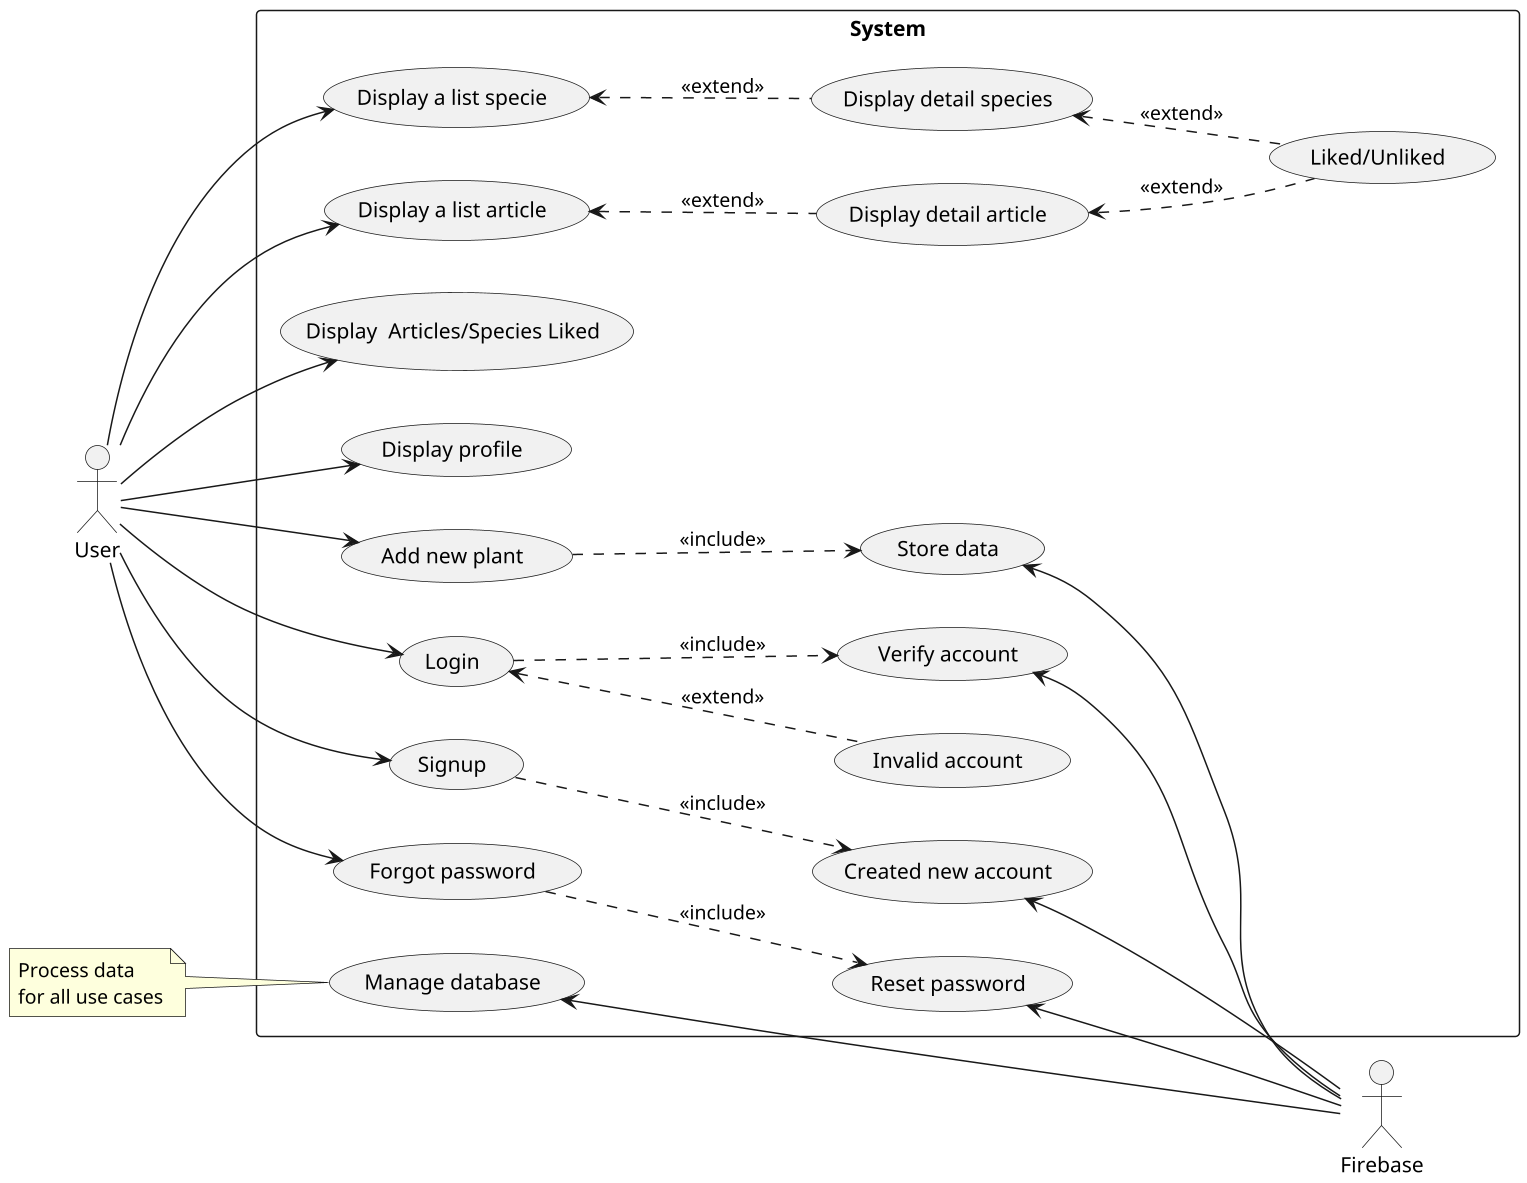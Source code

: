 @startuml system
scale 1.5
'scale 1.5 | scale 200 width | scale 100 height | scale [max] 200x100
left to right direction
actor "User" as user
actor "Firebase" as firebase

rectangle System {
  usecase "Display a list specie" as display_species
  usecase "Display a list article" as display_articles
  usecase "Display detail species" as display_detail_specie
  usecase "Display detail article" as display_detail_article
  usecase "Display  Articles/Species Liked" as display_liked
  usecase "Display profile" as display_profile
  usecase "Add new plant" as add_new_plant
  usecase "Store data" as store_data
  usecase "Liked/Unliked" as like
  usecase "Manage database" as manage_database
  usecase "Login" as login
  usecase "Signup" as signup
  usecase "Verify account" as verify
  usecase "Invalid account" as invalid
  usecase "Created new account" as create_account
  usecase "Forgot password" as forgot_password
  usecase "Reset password" as reset_password
}

'User
'Adding new plant
user --> add_new_plant
user --> display_profile
user --> display_liked
add_new_plant ..> store_data : <<include>>
'Display
user --> display_species
user --> display_articles
display_species <.. display_detail_specie : <<extend>>
display_articles <.. display_detail_article : <<extend>>
display_detail_specie <.. like : <<extend>>
display_detail_article <.. like : <<extend>>
'Login & signup
user --> login
user --> signup
user --> forgot_password
login ..> verify : <<include>>
login <.. invalid : <<extend>>
signup ..> create_account : <<include>>
forgot_password ..> reset_password : <<include>>

'Firebase
'Adding new plant
store_data <-- firebase
'Display
note "Process data \nfor all use cases" as _note
_note .. manage_database
manage_database <-- firebase 
'Login & signup
verify <-- firebase
create_account <-- firebase
reset_password <-- firebase
@enduml
